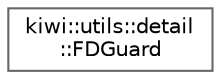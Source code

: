 digraph "Graphical Class Hierarchy"
{
 // LATEX_PDF_SIZE
  bgcolor="transparent";
  edge [fontname=Helvetica,fontsize=10,labelfontname=Helvetica,labelfontsize=10];
  node [fontname=Helvetica,fontsize=10,shape=box,height=0.2,width=0.4];
  rankdir="LR";
  Node0 [id="Node000000",label="kiwi::utils::detail\l::FDGuard",height=0.2,width=0.4,color="grey40", fillcolor="white", style="filled",URL="$classkiwi_1_1utils_1_1detail_1_1FDGuard.html",tooltip=" "];
}
